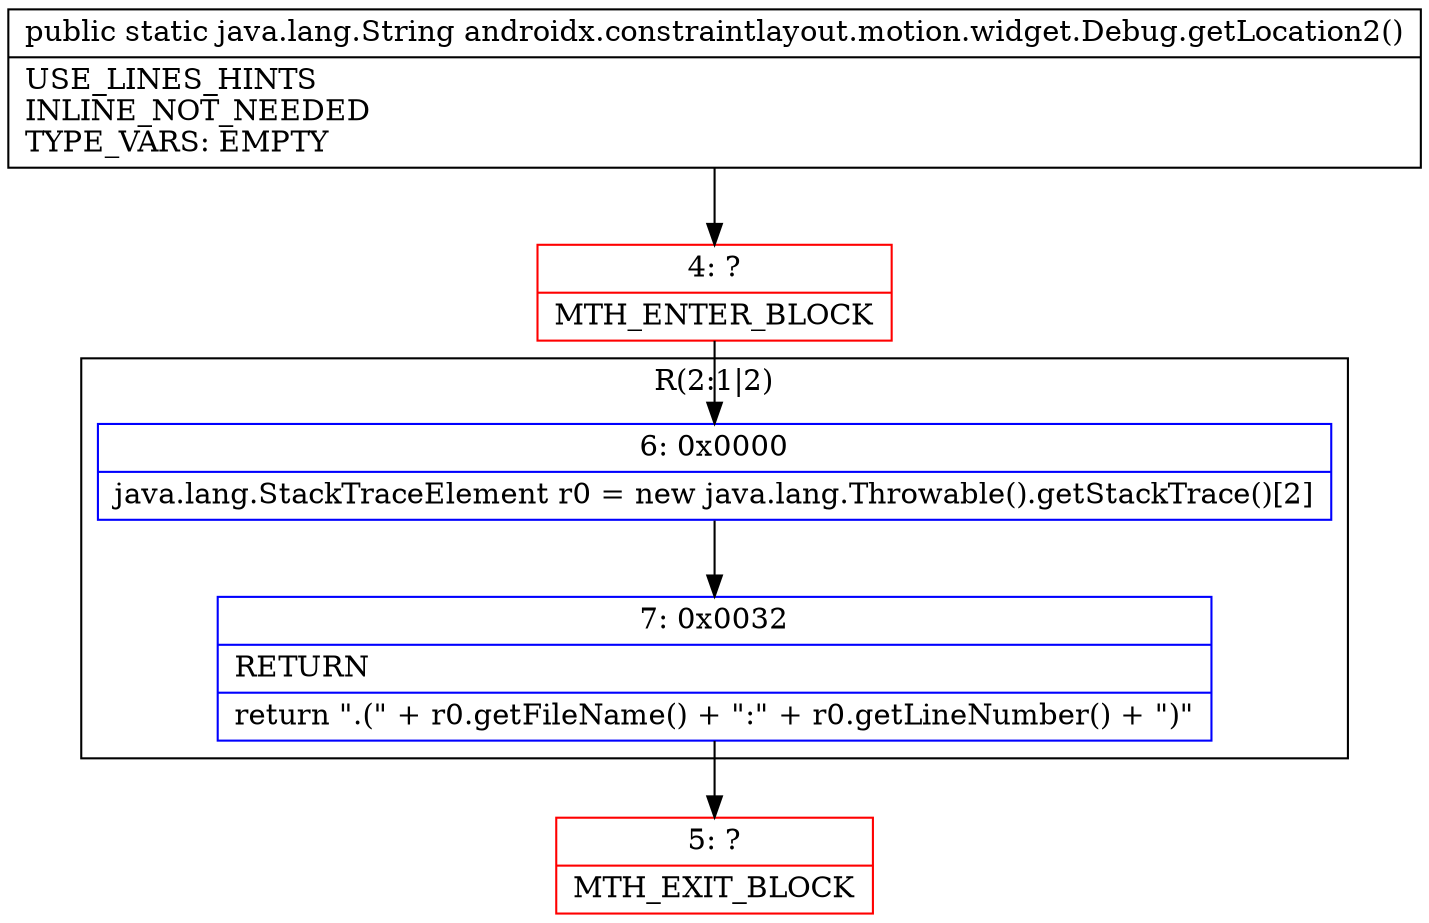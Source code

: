 digraph "CFG forandroidx.constraintlayout.motion.widget.Debug.getLocation2()Ljava\/lang\/String;" {
subgraph cluster_Region_1473912878 {
label = "R(2:1|2)";
node [shape=record,color=blue];
Node_6 [shape=record,label="{6\:\ 0x0000|java.lang.StackTraceElement r0 = new java.lang.Throwable().getStackTrace()[2]\l}"];
Node_7 [shape=record,label="{7\:\ 0x0032|RETURN\l|return \".(\" + r0.getFileName() + \":\" + r0.getLineNumber() + \")\"\l}"];
}
Node_4 [shape=record,color=red,label="{4\:\ ?|MTH_ENTER_BLOCK\l}"];
Node_5 [shape=record,color=red,label="{5\:\ ?|MTH_EXIT_BLOCK\l}"];
MethodNode[shape=record,label="{public static java.lang.String androidx.constraintlayout.motion.widget.Debug.getLocation2()  | USE_LINES_HINTS\lINLINE_NOT_NEEDED\lTYPE_VARS: EMPTY\l}"];
MethodNode -> Node_4;Node_6 -> Node_7;
Node_7 -> Node_5;
Node_4 -> Node_6;
}

